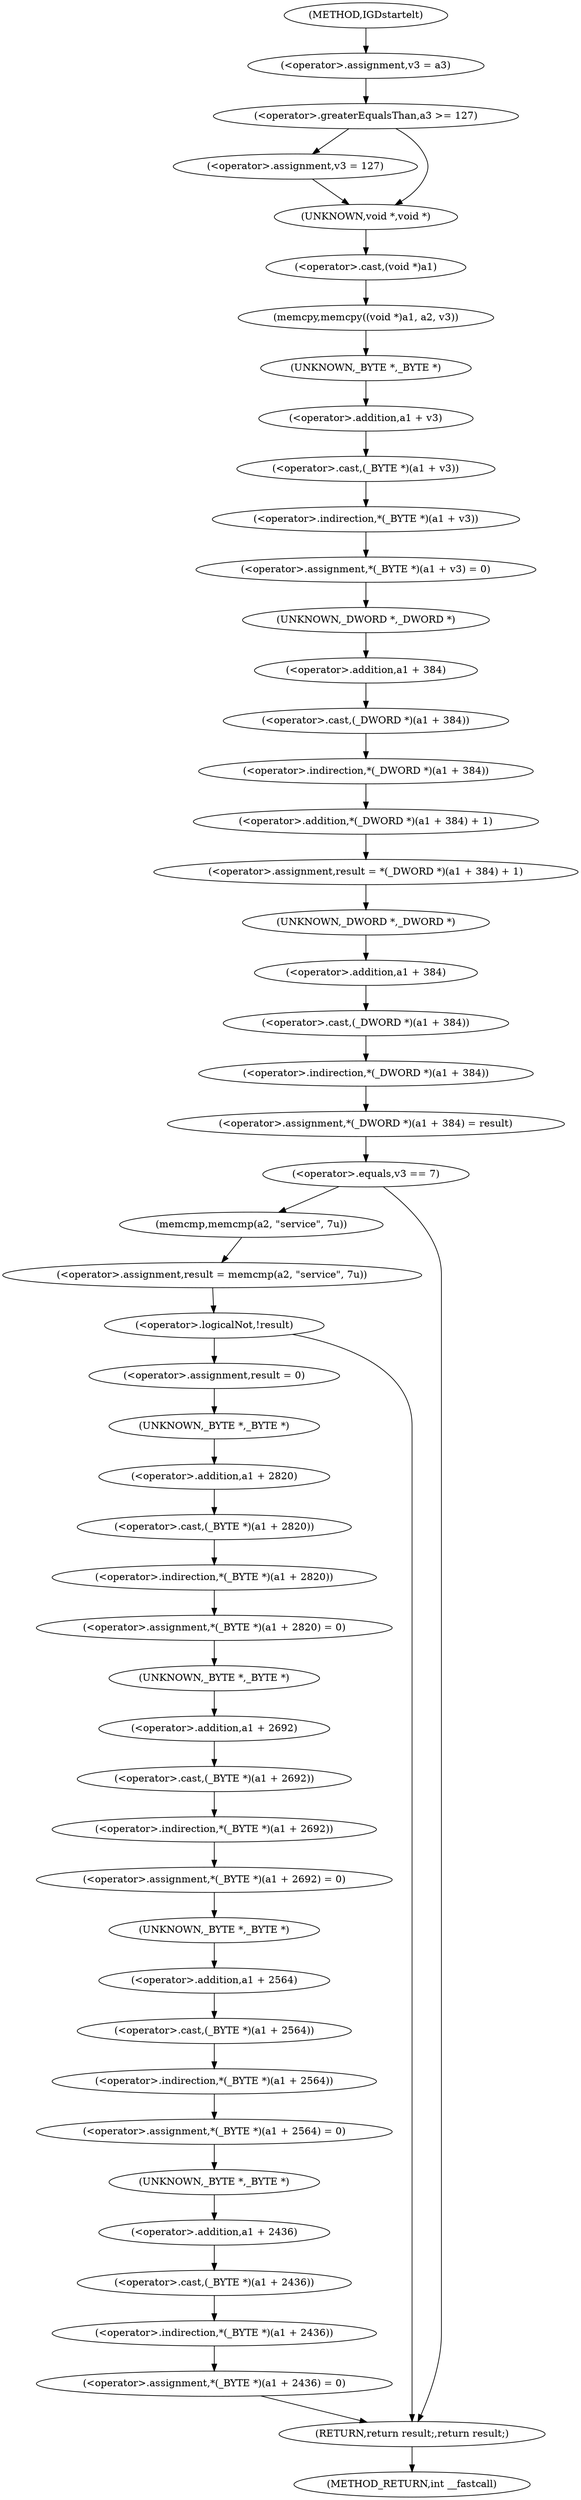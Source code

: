 digraph IGDstartelt {  
"1000110" [label = "(<operator>.assignment,v3 = a3)" ]
"1000114" [label = "(<operator>.greaterEqualsThan,a3 >= 127)" ]
"1000117" [label = "(<operator>.assignment,v3 = 127)" ]
"1000120" [label = "(memcpy,memcpy((void *)a1, a2, v3))" ]
"1000121" [label = "(<operator>.cast,(void *)a1)" ]
"1000122" [label = "(UNKNOWN,void *,void *)" ]
"1000126" [label = "(<operator>.assignment,*(_BYTE *)(a1 + v3) = 0)" ]
"1000127" [label = "(<operator>.indirection,*(_BYTE *)(a1 + v3))" ]
"1000128" [label = "(<operator>.cast,(_BYTE *)(a1 + v3))" ]
"1000129" [label = "(UNKNOWN,_BYTE *,_BYTE *)" ]
"1000130" [label = "(<operator>.addition,a1 + v3)" ]
"1000134" [label = "(<operator>.assignment,result = *(_DWORD *)(a1 + 384) + 1)" ]
"1000136" [label = "(<operator>.addition,*(_DWORD *)(a1 + 384) + 1)" ]
"1000137" [label = "(<operator>.indirection,*(_DWORD *)(a1 + 384))" ]
"1000138" [label = "(<operator>.cast,(_DWORD *)(a1 + 384))" ]
"1000139" [label = "(UNKNOWN,_DWORD *,_DWORD *)" ]
"1000140" [label = "(<operator>.addition,a1 + 384)" ]
"1000144" [label = "(<operator>.assignment,*(_DWORD *)(a1 + 384) = result)" ]
"1000145" [label = "(<operator>.indirection,*(_DWORD *)(a1 + 384))" ]
"1000146" [label = "(<operator>.cast,(_DWORD *)(a1 + 384))" ]
"1000147" [label = "(UNKNOWN,_DWORD *,_DWORD *)" ]
"1000148" [label = "(<operator>.addition,a1 + 384)" ]
"1000153" [label = "(<operator>.equals,v3 == 7)" ]
"1000157" [label = "(<operator>.assignment,result = memcmp(a2, \"service\", 7u))" ]
"1000159" [label = "(memcmp,memcmp(a2, \"service\", 7u))" ]
"1000164" [label = "(<operator>.logicalNot,!result)" ]
"1000167" [label = "(<operator>.assignment,result = 0)" ]
"1000170" [label = "(<operator>.assignment,*(_BYTE *)(a1 + 2820) = 0)" ]
"1000171" [label = "(<operator>.indirection,*(_BYTE *)(a1 + 2820))" ]
"1000172" [label = "(<operator>.cast,(_BYTE *)(a1 + 2820))" ]
"1000173" [label = "(UNKNOWN,_BYTE *,_BYTE *)" ]
"1000174" [label = "(<operator>.addition,a1 + 2820)" ]
"1000178" [label = "(<operator>.assignment,*(_BYTE *)(a1 + 2692) = 0)" ]
"1000179" [label = "(<operator>.indirection,*(_BYTE *)(a1 + 2692))" ]
"1000180" [label = "(<operator>.cast,(_BYTE *)(a1 + 2692))" ]
"1000181" [label = "(UNKNOWN,_BYTE *,_BYTE *)" ]
"1000182" [label = "(<operator>.addition,a1 + 2692)" ]
"1000186" [label = "(<operator>.assignment,*(_BYTE *)(a1 + 2564) = 0)" ]
"1000187" [label = "(<operator>.indirection,*(_BYTE *)(a1 + 2564))" ]
"1000188" [label = "(<operator>.cast,(_BYTE *)(a1 + 2564))" ]
"1000189" [label = "(UNKNOWN,_BYTE *,_BYTE *)" ]
"1000190" [label = "(<operator>.addition,a1 + 2564)" ]
"1000194" [label = "(<operator>.assignment,*(_BYTE *)(a1 + 2436) = 0)" ]
"1000195" [label = "(<operator>.indirection,*(_BYTE *)(a1 + 2436))" ]
"1000196" [label = "(<operator>.cast,(_BYTE *)(a1 + 2436))" ]
"1000197" [label = "(UNKNOWN,_BYTE *,_BYTE *)" ]
"1000198" [label = "(<operator>.addition,a1 + 2436)" ]
"1000202" [label = "(RETURN,return result;,return result;)" ]
"1000103" [label = "(METHOD,IGDstartelt)" ]
"1000204" [label = "(METHOD_RETURN,int __fastcall)" ]
  "1000110" -> "1000114" 
  "1000114" -> "1000122" 
  "1000114" -> "1000117" 
  "1000117" -> "1000122" 
  "1000120" -> "1000129" 
  "1000121" -> "1000120" 
  "1000122" -> "1000121" 
  "1000126" -> "1000139" 
  "1000127" -> "1000126" 
  "1000128" -> "1000127" 
  "1000129" -> "1000130" 
  "1000130" -> "1000128" 
  "1000134" -> "1000147" 
  "1000136" -> "1000134" 
  "1000137" -> "1000136" 
  "1000138" -> "1000137" 
  "1000139" -> "1000140" 
  "1000140" -> "1000138" 
  "1000144" -> "1000153" 
  "1000145" -> "1000144" 
  "1000146" -> "1000145" 
  "1000147" -> "1000148" 
  "1000148" -> "1000146" 
  "1000153" -> "1000159" 
  "1000153" -> "1000202" 
  "1000157" -> "1000164" 
  "1000159" -> "1000157" 
  "1000164" -> "1000167" 
  "1000164" -> "1000202" 
  "1000167" -> "1000173" 
  "1000170" -> "1000181" 
  "1000171" -> "1000170" 
  "1000172" -> "1000171" 
  "1000173" -> "1000174" 
  "1000174" -> "1000172" 
  "1000178" -> "1000189" 
  "1000179" -> "1000178" 
  "1000180" -> "1000179" 
  "1000181" -> "1000182" 
  "1000182" -> "1000180" 
  "1000186" -> "1000197" 
  "1000187" -> "1000186" 
  "1000188" -> "1000187" 
  "1000189" -> "1000190" 
  "1000190" -> "1000188" 
  "1000194" -> "1000202" 
  "1000195" -> "1000194" 
  "1000196" -> "1000195" 
  "1000197" -> "1000198" 
  "1000198" -> "1000196" 
  "1000202" -> "1000204" 
  "1000103" -> "1000110" 
}
